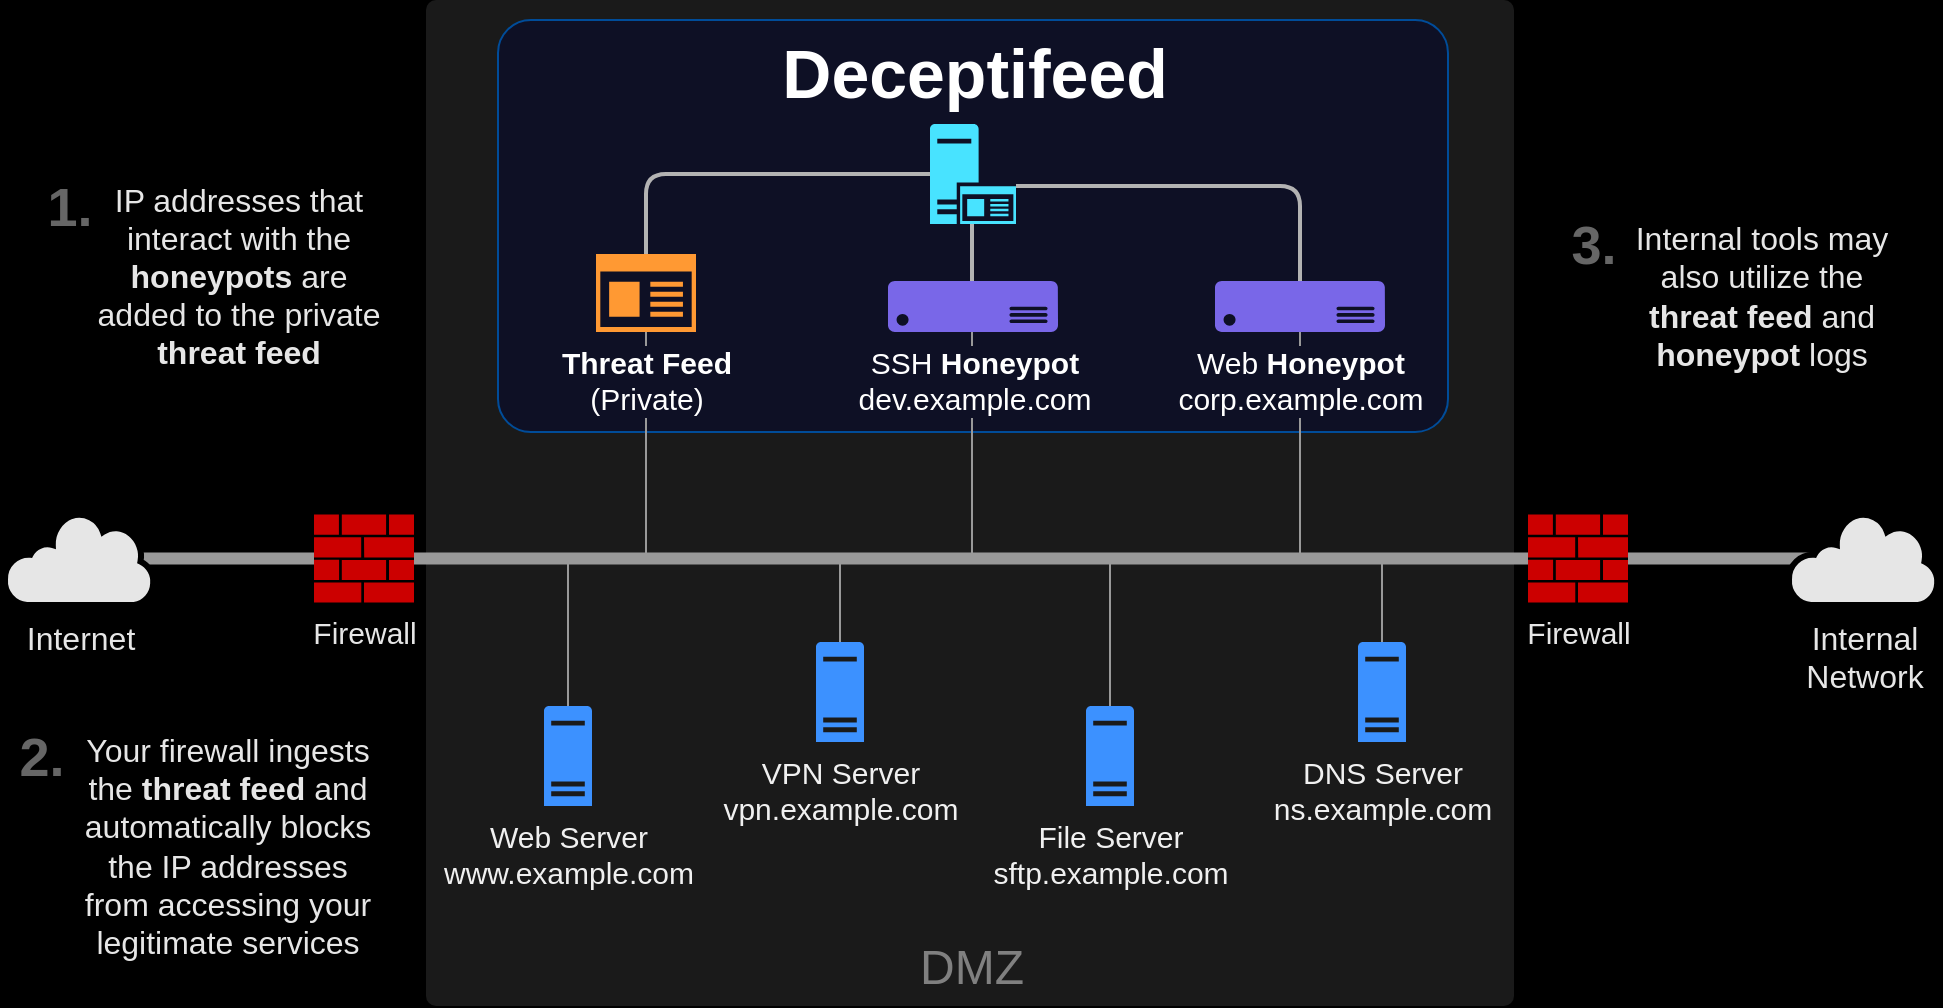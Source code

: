 <mxfile>
  <diagram name="Page-1" id="2Eu4RQjrI3PlWwBZhT0F">
    <mxGraphModel dx="1434" dy="822" grid="0" gridSize="1" guides="1" tooltips="1" connect="1" arrows="1" fold="1" page="1" pageScale="1" pageWidth="1000" pageHeight="540" background="#000000" math="0" shadow="0">
      <root>
        <mxCell id="0" />
        <mxCell id="1" parent="0" />
        <mxCell id="em4zL2hBkfHOsg3rVNTH-55" value="" style="rounded=1;whiteSpace=wrap;labelBackgroundColor=none;fillStyle=auto;glass=0;shadow=0;fillColor=#1A1A1A;fontColor=#333333;strokeColor=none;perimeterSpacing=0;textShadow=0;html=1;horizontal=1;arcSize=1;" parent="1" vertex="1">
          <mxGeometry x="227" y="26" width="544" height="503" as="geometry" />
        </mxCell>
        <mxCell id="em4zL2hBkfHOsg3rVNTH-57" value="" style="rounded=1;whiteSpace=wrap;html=1;fillColor=#0E1025;strokeColor=#004C99;arcSize=8;fontColor=#ffffff;" parent="1" vertex="1">
          <mxGeometry x="263" y="36" width="475" height="206" as="geometry" />
        </mxCell>
        <mxCell id="em4zL2hBkfHOsg3rVNTH-3" value="Firewall" style="aspect=fixed;pointerEvents=1;shadow=0;dashed=0;html=1;strokeColor=none;labelPosition=center;verticalLabelPosition=bottom;verticalAlign=top;align=center;fillColor=#CC0000;shape=mxgraph.mscae.enterprise.firewall;fontSize=15;fontColor=#E6E6E6;" parent="1" vertex="1">
          <mxGeometry x="778" y="283.25" width="50" height="44" as="geometry" />
        </mxCell>
        <mxCell id="em4zL2hBkfHOsg3rVNTH-121" style="rounded=0;orthogonalLoop=1;jettySize=auto;html=1;exitX=0.5;exitY=0;exitDx=0;exitDy=0;exitPerimeter=0;endArrow=none;endFill=0;strokeColor=#999999;" parent="1" source="em4zL2hBkfHOsg3rVNTH-4" edge="1">
          <mxGeometry relative="1" as="geometry">
            <mxPoint x="298" y="306" as="targetPoint" />
          </mxGeometry>
        </mxCell>
        <mxCell id="em4zL2hBkfHOsg3rVNTH-4" value="&lt;div&gt;Web Server&lt;/div&gt;&lt;div&gt;www.example.com&lt;br&gt;&lt;/div&gt;" style="aspect=fixed;pointerEvents=1;shadow=0;dashed=0;html=1;strokeColor=none;labelPosition=center;verticalLabelPosition=bottom;verticalAlign=top;align=center;fillColor=#3C91FF;shape=mxgraph.mscae.enterprise.server_generic;horizontal=1;labelBorderColor=none;fontSize=15;strokeWidth=1;perimeterSpacing=0;fontColor=#F0F0F0;" parent="1" vertex="1">
          <mxGeometry x="286" y="379" width="24" height="50" as="geometry" />
        </mxCell>
        <mxCell id="em4zL2hBkfHOsg3rVNTH-112" style="rounded=0;orthogonalLoop=1;jettySize=auto;html=1;exitX=0.5;exitY=0;exitDx=0;exitDy=0;exitPerimeter=0;endArrow=none;endFill=0;strokeColor=#999999;" parent="1" edge="1">
          <mxGeometry relative="1" as="geometry">
            <mxPoint x="434" y="305" as="targetPoint" />
            <mxPoint x="434" y="349" as="sourcePoint" />
          </mxGeometry>
        </mxCell>
        <mxCell id="em4zL2hBkfHOsg3rVNTH-114" style="rounded=0;orthogonalLoop=1;jettySize=auto;html=1;exitX=0.5;exitY=0;exitDx=0;exitDy=0;exitPerimeter=0;strokeColor=#999999;endArrow=none;endFill=0;" parent="1" source="em4zL2hBkfHOsg3rVNTH-6" edge="1">
          <mxGeometry relative="1" as="geometry">
            <mxPoint x="705" y="305.278" as="targetPoint" />
          </mxGeometry>
        </mxCell>
        <mxCell id="em4zL2hBkfHOsg3rVNTH-6" value="DNS Server&lt;br&gt;ns.example.com" style="aspect=fixed;pointerEvents=1;shadow=0;dashed=0;html=1;strokeColor=none;labelPosition=center;verticalLabelPosition=bottom;verticalAlign=top;align=center;fillColor=#3C91FF;shape=mxgraph.mscae.enterprise.server_generic;fontSize=15;fontColor=#F0F0F0;" parent="1" vertex="1">
          <mxGeometry x="693" y="347" width="24" height="50" as="geometry" />
        </mxCell>
        <mxCell id="em4zL2hBkfHOsg3rVNTH-64" value="&lt;div&gt;IP addresses that interact with the &lt;b&gt;honeypots&lt;/b&gt; are added to the private &lt;b&gt;threat feed&lt;/b&gt;&lt;/div&gt;" style="text;strokeColor=none;align=center;fillColor=none;html=1;verticalAlign=middle;whiteSpace=wrap;rounded=0;fontSize=16;fontColor=#E6E6E6;" parent="1" vertex="1">
          <mxGeometry x="58" y="111" width="151" height="106" as="geometry" />
        </mxCell>
        <mxCell id="em4zL2hBkfHOsg3rVNTH-65" value="Your firewall ingests the &lt;b&gt;threat feed&lt;/b&gt; and automatically blocks the IP addresses from accessing your legitimate services" style="text;strokeColor=none;align=center;fillColor=none;html=1;verticalAlign=middle;whiteSpace=wrap;rounded=0;fontSize=16;fontColor=#E6E6E6;" parent="1" vertex="1">
          <mxGeometry x="50" y="381" width="156" height="136" as="geometry" />
        </mxCell>
        <mxCell id="em4zL2hBkfHOsg3rVNTH-67" value="Firewall" style="aspect=fixed;pointerEvents=1;shadow=0;dashed=0;html=1;strokeColor=none;labelPosition=center;verticalLabelPosition=bottom;verticalAlign=top;align=center;fillColor=#CC0000;shape=mxgraph.mscae.enterprise.firewall;fontSize=15;fontColor=#E6E6E6;" parent="1" vertex="1">
          <mxGeometry x="171" y="283.25" width="50" height="44" as="geometry" />
        </mxCell>
        <mxCell id="em4zL2hBkfHOsg3rVNTH-72" style="edgeStyle=orthogonalEdgeStyle;rounded=1;orthogonalLoop=1;jettySize=auto;html=1;exitX=1;exitY=0.62;exitDx=0;exitDy=0;exitPerimeter=0;entryX=0.5;entryY=0;entryDx=0;entryDy=0;entryPerimeter=0;curved=0;fillColor=#1ba1e2;strokeColor=#B3B3B3;endArrow=none;endFill=0;strokeWidth=2;" parent="1" source="em4zL2hBkfHOsg3rVNTH-15" target="em4zL2hBkfHOsg3rVNTH-63" edge="1">
          <mxGeometry relative="1" as="geometry" />
        </mxCell>
        <mxCell id="em4zL2hBkfHOsg3rVNTH-75" style="edgeStyle=orthogonalEdgeStyle;rounded=1;orthogonalLoop=1;jettySize=auto;html=1;exitX=0;exitY=0.5;exitDx=0;exitDy=0;exitPerimeter=0;entryX=0.5;entryY=0;entryDx=0;entryDy=0;entryPerimeter=0;curved=0;fillColor=#1ba1e2;strokeColor=#B3B3B3;endArrow=none;endFill=0;strokeWidth=2;" parent="1" source="em4zL2hBkfHOsg3rVNTH-15" target="em4zL2hBkfHOsg3rVNTH-19" edge="1">
          <mxGeometry relative="1" as="geometry" />
        </mxCell>
        <mxCell id="em4zL2hBkfHOsg3rVNTH-110" style="rounded=0;orthogonalLoop=1;jettySize=auto;html=1;exitX=0.5;exitY=1;exitDx=0;exitDy=0;exitPerimeter=0;endArrow=none;endFill=0;strokeColor=#999999;" parent="1" source="em4zL2hBkfHOsg3rVNTH-19" edge="1">
          <mxGeometry relative="1" as="geometry">
            <mxPoint x="337" y="305.556" as="targetPoint" />
          </mxGeometry>
        </mxCell>
        <mxCell id="em4zL2hBkfHOsg3rVNTH-19" value="Threat Feed&lt;br&gt;&lt;span style=&quot;font-weight: normal;&quot;&gt;(Private)&lt;/span&gt;" style="aspect=fixed;pointerEvents=1;shadow=0;dashed=0;html=1;strokeColor=none;labelPosition=center;verticalLabelPosition=bottom;verticalAlign=top;align=center;fillColor=#FF9933;shape=mxgraph.mscae.enterprise.app_generic;fontSize=15;fontStyle=1;labelBackgroundColor=#0E1025;fontColor=#FFFFFF;" parent="1" vertex="1">
          <mxGeometry x="312" y="153" width="50" height="39" as="geometry" />
        </mxCell>
        <mxCell id="em4zL2hBkfHOsg3rVNTH-115" style="rounded=0;orthogonalLoop=1;jettySize=auto;html=1;exitX=0.5;exitY=1;exitDx=0;exitDy=0;exitPerimeter=0;strokeColor=#999999;endArrow=none;endFill=0;" parent="1" source="em4zL2hBkfHOsg3rVNTH-63" edge="1">
          <mxGeometry relative="1" as="geometry">
            <mxPoint x="664" y="305" as="targetPoint" />
          </mxGeometry>
        </mxCell>
        <mxCell id="em4zL2hBkfHOsg3rVNTH-63" value="&lt;div&gt;&lt;font&gt;Web &lt;b&gt;Honeypot&lt;/b&gt;&lt;/font&gt;&lt;/div&gt;&lt;div&gt;&lt;font&gt;corp.example.com&lt;br&gt;&lt;/font&gt;&lt;/div&gt;" style="aspect=fixed;pointerEvents=1;shadow=0;dashed=0;html=1;strokeColor=none;labelPosition=center;verticalLabelPosition=bottom;verticalAlign=top;align=center;fillColor=#7967E8;shape=mxgraph.azure.server;labelBackgroundColor=#0E1025;fontSize=15;horizontal=1;fontColor=#FFFFFF;" parent="1" vertex="1">
          <mxGeometry x="621.5" y="166.5" width="85" height="25.5" as="geometry" />
        </mxCell>
        <mxCell id="em4zL2hBkfHOsg3rVNTH-96" value="DMZ" style="text;strokeColor=none;align=center;fillColor=none;html=1;verticalAlign=middle;whiteSpace=wrap;rounded=0;fontSize=24;fontColor=#808080;" parent="1" vertex="1">
          <mxGeometry x="470" y="495" width="60" height="30" as="geometry" />
        </mxCell>
        <mxCell id="em4zL2hBkfHOsg3rVNTH-113" style="rounded=0;orthogonalLoop=1;jettySize=auto;html=1;exitX=0.5;exitY=0;exitDx=0;exitDy=0;exitPerimeter=0;endArrow=none;endFill=0;strokeColor=#999999;" parent="1" source="em4zL2hBkfHOsg3rVNTH-105" edge="1">
          <mxGeometry relative="1" as="geometry">
            <mxPoint x="569" y="306" as="targetPoint" />
          </mxGeometry>
        </mxCell>
        <mxCell id="em4zL2hBkfHOsg3rVNTH-105" value="&lt;div&gt;File Server&lt;/div&gt;&lt;div&gt;sftp.example.com&lt;br&gt;&lt;/div&gt;" style="aspect=fixed;pointerEvents=1;shadow=0;dashed=0;html=1;strokeColor=none;labelPosition=center;verticalLabelPosition=bottom;verticalAlign=top;align=center;fillColor=#3C91FF;shape=mxgraph.mscae.enterprise.server_generic;fontSize=15;fontColor=#F0F0F0;" parent="1" vertex="1">
          <mxGeometry x="557" y="379" width="24" height="50" as="geometry" />
        </mxCell>
        <mxCell id="em4zL2hBkfHOsg3rVNTH-108" style="edgeStyle=orthogonalEdgeStyle;rounded=0;orthogonalLoop=1;jettySize=auto;html=1;exitX=1;exitY=0.5;exitDx=0;exitDy=0;exitPerimeter=0;entryX=0;entryY=0.5;entryDx=0;entryDy=0;entryPerimeter=0;endArrow=none;endFill=0;strokeColor=#999999;strokeWidth=6;" parent="1" source="em4zL2hBkfHOsg3rVNTH-67" target="em4zL2hBkfHOsg3rVNTH-3" edge="1">
          <mxGeometry relative="1" as="geometry" />
        </mxCell>
        <mxCell id="em4zL2hBkfHOsg3rVNTH-122" style="rounded=0;orthogonalLoop=1;jettySize=auto;html=1;exitX=0.5;exitY=1;exitDx=0;exitDy=0;exitPerimeter=0;strokeColor=#999999;endArrow=none;endFill=0;" parent="1" edge="1">
          <mxGeometry relative="1" as="geometry">
            <mxPoint x="500" y="305" as="targetPoint" />
            <mxPoint x="500" y="192" as="sourcePoint" />
          </mxGeometry>
        </mxCell>
        <mxCell id="em4zL2hBkfHOsg3rVNTH-123" style="edgeStyle=orthogonalEdgeStyle;rounded=0;orthogonalLoop=1;jettySize=auto;html=1;exitX=0;exitY=0.5;exitDx=0;exitDy=0;exitPerimeter=0;entryX=0.733;entryY=0.501;entryDx=0;entryDy=0;entryPerimeter=0;strokeWidth=6;strokeColor=#999999;endArrow=none;endFill=0;" parent="1" source="em4zL2hBkfHOsg3rVNTH-67" target="em4zL2hBkfHOsg3rVNTH-68" edge="1">
          <mxGeometry relative="1" as="geometry" />
        </mxCell>
        <mxCell id="em4zL2hBkfHOsg3rVNTH-68" value="&lt;div&gt;Internet&lt;/div&gt;" style="aspect=fixed;pointerEvents=1;shadow=0;dashed=0;html=1;strokeColor=default;labelPosition=center;verticalLabelPosition=bottom;verticalAlign=top;align=center;fillColor=#E6E6E6;shape=mxgraph.mscae.enterprise.internet;fontSize=16;fontFamily=Helvetica;strokeWidth=3;fontColor=#E6E6E6;" parent="1" vertex="1">
          <mxGeometry x="16" y="282" width="75" height="46.5" as="geometry" />
        </mxCell>
        <mxCell id="em4zL2hBkfHOsg3rVNTH-124" style="edgeStyle=orthogonalEdgeStyle;rounded=0;orthogonalLoop=1;jettySize=auto;html=1;exitX=1;exitY=0.5;exitDx=0;exitDy=0;exitPerimeter=0;entryX=0.507;entryY=0.501;entryDx=0;entryDy=0;entryPerimeter=0;strokeWidth=6;strokeColor=#999999;endArrow=none;endFill=0;" parent="1" source="em4zL2hBkfHOsg3rVNTH-3" target="em4zL2hBkfHOsg3rVNTH-8" edge="1">
          <mxGeometry relative="1" as="geometry" />
        </mxCell>
        <mxCell id="em4zL2hBkfHOsg3rVNTH-8" value="&lt;div&gt;Internal&lt;/div&gt;&lt;div&gt;Network&lt;br&gt;&lt;/div&gt;" style="pointerEvents=1;shadow=0;dashed=0;html=1;strokeColor=default;labelPosition=center;verticalLabelPosition=bottom;verticalAlign=top;align=center;fillColor=#E6E6E6;shape=mxgraph.mscae.enterprise.internet;fontSize=16;aspect=fixed;strokeWidth=3;perimeterSpacing=0;fontColor=#E6E6E6;" parent="1" vertex="1">
          <mxGeometry x="908" y="282" width="75" height="46.5" as="geometry" />
        </mxCell>
        <mxCell id="em4zL2hBkfHOsg3rVNTH-125" style="rounded=0;orthogonalLoop=1;jettySize=auto;html=1;exitX=0.5;exitY=1;exitDx=0;exitDy=0;exitPerimeter=0;strokeColor=#B3B3B3;endArrow=none;endFill=0;strokeWidth=2;" parent="1" edge="1">
          <mxGeometry relative="1" as="geometry">
            <mxPoint x="500" y="167" as="targetPoint" />
            <mxPoint x="500" y="138" as="sourcePoint" />
          </mxGeometry>
        </mxCell>
        <mxCell id="em4zL2hBkfHOsg3rVNTH-61" value="&lt;div&gt;SSH &lt;b&gt;Honeypot&lt;/b&gt;&lt;/div&gt;&lt;div&gt;dev.example.com&lt;br&gt;&lt;/div&gt;" style="aspect=fixed;pointerEvents=1;shadow=0;dashed=0;html=1;strokeColor=none;labelPosition=center;verticalLabelPosition=bottom;verticalAlign=top;align=center;fillColor=#7967E8;shape=mxgraph.azure.server;fontSize=15;labelBackgroundColor=#0E1025;fontColor=#FFFFFF;" parent="1" vertex="1">
          <mxGeometry x="458" y="166.5" width="85" height="25.5" as="geometry" />
        </mxCell>
        <mxCell id="em4zL2hBkfHOsg3rVNTH-15" value="Deceptifeed" style="aspect=fixed;pointerEvents=1;shadow=0;dashed=0;html=1;strokeColor=none;labelPosition=center;verticalLabelPosition=top;verticalAlign=middle;align=center;fillColor=#48E3FF;shape=mxgraph.mscae.enterprise.application_server2;fontSize=34;fontStyle=1;fontColor=#FFFFFF;" parent="1" vertex="1">
          <mxGeometry x="479" y="88" width="43" height="50" as="geometry" />
        </mxCell>
        <mxCell id="em4zL2hBkfHOsg3rVNTH-126" value="Internal tools may also utilize the &lt;b&gt;threat feed&lt;/b&gt; and &lt;b&gt;honeypot&lt;/b&gt; logs" style="text;strokeColor=none;align=center;fillColor=none;html=1;verticalAlign=middle;whiteSpace=wrap;rounded=0;fontSize=16;fontColor=#E6E6E6;" parent="1" vertex="1">
          <mxGeometry x="829" y="137" width="132" height="74" as="geometry" />
        </mxCell>
        <mxCell id="em4zL2hBkfHOsg3rVNTH-128" value="1." style="text;strokeColor=none;align=center;fillColor=none;html=1;verticalAlign=middle;whiteSpace=wrap;rounded=0;fontSize=27;fontStyle=1;fontColor=#666666;" parent="1" vertex="1">
          <mxGeometry x="34" y="112" width="30" height="35" as="geometry" />
        </mxCell>
        <mxCell id="em4zL2hBkfHOsg3rVNTH-129" value="2." style="text;strokeColor=none;align=center;fillColor=none;html=1;verticalAlign=middle;whiteSpace=wrap;rounded=0;fontSize=27;fontStyle=1;fontColor=#666666;" parent="1" vertex="1">
          <mxGeometry x="20" y="387" width="30" height="35" as="geometry" />
        </mxCell>
        <mxCell id="em4zL2hBkfHOsg3rVNTH-130" value="3." style="text;strokeColor=none;align=center;fillColor=none;html=1;verticalAlign=middle;whiteSpace=wrap;rounded=0;fontSize=27;fontStyle=1;fontColor=#666666;" parent="1" vertex="1">
          <mxGeometry x="796" y="133" width="30" height="32" as="geometry" />
        </mxCell>
        <mxCell id="em4zL2hBkfHOsg3rVNTH-5" value="&lt;div&gt;VPN Server&lt;/div&gt;&lt;div&gt;vpn.example.com&lt;br&gt;&lt;/div&gt;" style="aspect=fixed;pointerEvents=1;shadow=0;dashed=0;html=1;strokeColor=none;labelPosition=center;verticalLabelPosition=bottom;verticalAlign=top;align=center;fillColor=#3C91FF;shape=mxgraph.mscae.enterprise.server_generic;fontSize=15;fontColor=#F0F0F0;" parent="1" vertex="1">
          <mxGeometry x="422" y="347" width="24" height="50" as="geometry" />
        </mxCell>
      </root>
    </mxGraphModel>
  </diagram>
</mxfile>
